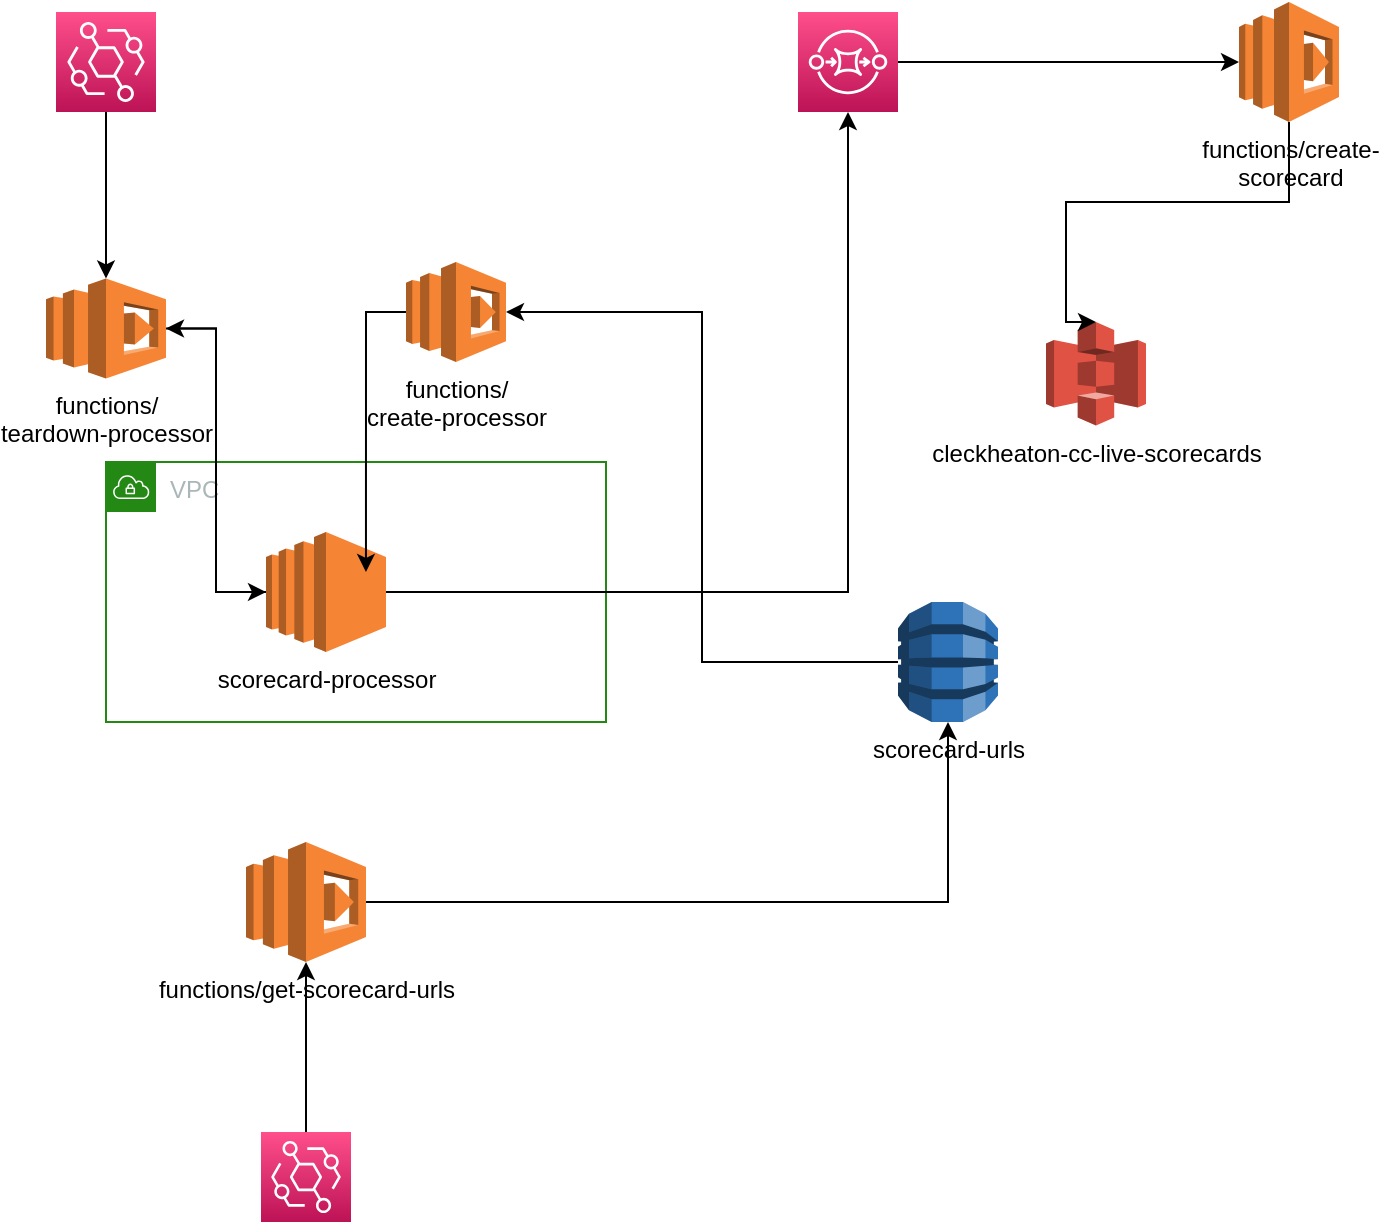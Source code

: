 <mxfile version="18.1.2" type="device"><diagram id="Cya9drI5b6cl2oPZbhcg" name="Page-1"><mxGraphModel dx="1964" dy="646" grid="1" gridSize="10" guides="1" tooltips="1" connect="1" arrows="1" fold="1" page="1" pageScale="1" pageWidth="827" pageHeight="1169" math="0" shadow="0"><root><mxCell id="0"/><mxCell id="1" parent="0"/><mxCell id="97xbzAzPyCtXZvHp5gCU-1" value="VPC" style="points=[[0,0],[0.25,0],[0.5,0],[0.75,0],[1,0],[1,0.25],[1,0.5],[1,0.75],[1,1],[0.75,1],[0.5,1],[0.25,1],[0,1],[0,0.75],[0,0.5],[0,0.25]];outlineConnect=0;gradientColor=none;html=1;whiteSpace=wrap;fontSize=12;fontStyle=0;container=1;pointerEvents=0;collapsible=0;recursiveResize=0;shape=mxgraph.aws4.group;grIcon=mxgraph.aws4.group_vpc;strokeColor=#248814;fillColor=none;verticalAlign=top;align=left;spacingLeft=30;fontColor=#AAB7B8;dashed=0;" parent="1" vertex="1"><mxGeometry x="40" y="250" width="250" height="130" as="geometry"/></mxCell><mxCell id="97xbzAzPyCtXZvHp5gCU-5" value="scorecard-processor" style="outlineConnect=0;dashed=0;verticalLabelPosition=bottom;verticalAlign=top;align=center;html=1;shape=mxgraph.aws3.ec2;fillColor=#F58534;gradientColor=none;" parent="97xbzAzPyCtXZvHp5gCU-1" vertex="1"><mxGeometry x="80" y="35" width="60" height="60" as="geometry"/></mxCell><mxCell id="97xbzAzPyCtXZvHp5gCU-2" value="cleckheaton-cc-live-scorecards" style="outlineConnect=0;dashed=0;verticalLabelPosition=bottom;verticalAlign=top;align=center;html=1;shape=mxgraph.aws3.s3;fillColor=#E05243;gradientColor=none;" parent="1" vertex="1"><mxGeometry x="510" y="180" width="50" height="51.75" as="geometry"/></mxCell><mxCell id="97xbzAzPyCtXZvHp5gCU-26" style="edgeStyle=orthogonalEdgeStyle;rounded=0;orthogonalLoop=1;jettySize=auto;html=1;exitX=1;exitY=0.5;exitDx=0;exitDy=0;exitPerimeter=0;" parent="1" source="hDIabCIfcpIIaTRpqJmh-1" target="97xbzAzPyCtXZvHp5gCU-7" edge="1"><mxGeometry relative="1" as="geometry"><mxPoint x="450" y="50" as="sourcePoint"/></mxGeometry></mxCell><mxCell id="vE-J1RDZc7do711NWnYM-3" style="edgeStyle=orthogonalEdgeStyle;rounded=0;orthogonalLoop=1;jettySize=auto;html=1;entryX=1;entryY=0.5;entryDx=0;entryDy=0;entryPerimeter=0;" parent="1" source="97xbzAzPyCtXZvHp5gCU-4" target="97xbzAzPyCtXZvHp5gCU-13" edge="1"><mxGeometry relative="1" as="geometry"/></mxCell><mxCell id="97xbzAzPyCtXZvHp5gCU-4" value="scorecard-urls&lt;br&gt;" style="outlineConnect=0;dashed=0;verticalLabelPosition=bottom;verticalAlign=top;align=center;html=1;shape=mxgraph.aws3.dynamo_db;fillColor=#2E73B8;gradientColor=none;" parent="1" vertex="1"><mxGeometry x="436" y="320" width="50" height="60" as="geometry"/></mxCell><mxCell id="97xbzAzPyCtXZvHp5gCU-14" style="edgeStyle=orthogonalEdgeStyle;rounded=0;orthogonalLoop=1;jettySize=auto;html=1;entryX=0.5;entryY=1;entryDx=0;entryDy=0;entryPerimeter=0;" parent="1" source="97xbzAzPyCtXZvHp5gCU-6" target="97xbzAzPyCtXZvHp5gCU-4" edge="1"><mxGeometry relative="1" as="geometry"/></mxCell><mxCell id="97xbzAzPyCtXZvHp5gCU-6" value="functions/get-scorecard-urls" style="outlineConnect=0;dashed=0;verticalLabelPosition=bottom;verticalAlign=top;align=center;html=1;shape=mxgraph.aws3.lambda;fillColor=#F58534;gradientColor=none;" parent="1" vertex="1"><mxGeometry x="110" y="440" width="60" height="60" as="geometry"/></mxCell><mxCell id="97xbzAzPyCtXZvHp5gCU-28" style="edgeStyle=orthogonalEdgeStyle;rounded=0;orthogonalLoop=1;jettySize=auto;html=1;entryX=0.5;entryY=0;entryDx=0;entryDy=0;entryPerimeter=0;" parent="1" source="97xbzAzPyCtXZvHp5gCU-7" target="97xbzAzPyCtXZvHp5gCU-2" edge="1"><mxGeometry relative="1" as="geometry"><Array as="points"><mxPoint x="632" y="120"/><mxPoint x="520" y="120"/><mxPoint x="520" y="180"/></Array></mxGeometry></mxCell><mxCell id="97xbzAzPyCtXZvHp5gCU-7" value="functions/create-&lt;br&gt;scorecard" style="outlineConnect=0;dashed=0;verticalLabelPosition=bottom;verticalAlign=top;align=center;html=1;shape=mxgraph.aws3.lambda;fillColor=#F58534;gradientColor=none;" parent="1" vertex="1"><mxGeometry x="606.5" y="20" width="50" height="60" as="geometry"/></mxCell><mxCell id="97xbzAzPyCtXZvHp5gCU-21" style="edgeStyle=orthogonalEdgeStyle;rounded=0;orthogonalLoop=1;jettySize=auto;html=1;" parent="1" source="97xbzAzPyCtXZvHp5gCU-5" target="hDIabCIfcpIIaTRpqJmh-1" edge="1"><mxGeometry relative="1" as="geometry"><mxPoint x="400" y="100" as="targetPoint"/></mxGeometry></mxCell><mxCell id="97xbzAzPyCtXZvHp5gCU-23" style="edgeStyle=orthogonalEdgeStyle;rounded=0;orthogonalLoop=1;jettySize=auto;html=1;" parent="1" source="97xbzAzPyCtXZvHp5gCU-22" target="97xbzAzPyCtXZvHp5gCU-6" edge="1"><mxGeometry relative="1" as="geometry"/></mxCell><mxCell id="97xbzAzPyCtXZvHp5gCU-22" value="" style="sketch=0;points=[[0,0,0],[0.25,0,0],[0.5,0,0],[0.75,0,0],[1,0,0],[0,1,0],[0.25,1,0],[0.5,1,0],[0.75,1,0],[1,1,0],[0,0.25,0],[0,0.5,0],[0,0.75,0],[1,0.25,0],[1,0.5,0],[1,0.75,0]];outlineConnect=0;fontColor=#232F3E;gradientColor=#FF4F8B;gradientDirection=north;fillColor=#BC1356;strokeColor=#ffffff;dashed=0;verticalLabelPosition=bottom;verticalAlign=top;align=center;html=1;fontSize=12;fontStyle=0;aspect=fixed;shape=mxgraph.aws4.resourceIcon;resIcon=mxgraph.aws4.eventbridge;" parent="1" vertex="1"><mxGeometry x="117.5" y="585" width="45" height="45" as="geometry"/></mxCell><mxCell id="97xbzAzPyCtXZvHp5gCU-10" value="functions/&lt;br&gt;teardown-processor" style="outlineConnect=0;dashed=0;verticalLabelPosition=bottom;verticalAlign=top;align=center;html=1;shape=mxgraph.aws3.lambda;fillColor=#F58534;gradientColor=none;" parent="1" vertex="1"><mxGeometry x="10" y="158.25" width="60" height="50" as="geometry"/></mxCell><mxCell id="vE-J1RDZc7do711NWnYM-4" style="edgeStyle=orthogonalEdgeStyle;rounded=0;orthogonalLoop=1;jettySize=auto;html=1;entryX=1;entryY=0.5;entryDx=0;entryDy=0;entryPerimeter=0;" parent="1" source="97xbzAzPyCtXZvHp5gCU-5" target="97xbzAzPyCtXZvHp5gCU-10" edge="1"><mxGeometry relative="1" as="geometry"/></mxCell><mxCell id="vE-J1RDZc7do711NWnYM-5" style="edgeStyle=orthogonalEdgeStyle;rounded=0;orthogonalLoop=1;jettySize=auto;html=1;entryX=0;entryY=0.5;entryDx=0;entryDy=0;entryPerimeter=0;" parent="1" source="97xbzAzPyCtXZvHp5gCU-10" target="97xbzAzPyCtXZvHp5gCU-5" edge="1"><mxGeometry relative="1" as="geometry"/></mxCell><mxCell id="97xbzAzPyCtXZvHp5gCU-13" value="functions/&lt;br&gt;create-processor" style="outlineConnect=0;dashed=0;verticalLabelPosition=bottom;verticalAlign=top;align=center;html=1;shape=mxgraph.aws3.lambda;fillColor=#F58534;gradientColor=none;" parent="1" vertex="1"><mxGeometry x="190" y="150" width="50" height="50" as="geometry"/></mxCell><mxCell id="vE-J1RDZc7do711NWnYM-2" style="edgeStyle=orthogonalEdgeStyle;rounded=0;orthogonalLoop=1;jettySize=auto;html=1;entryX=0.833;entryY=0.333;entryDx=0;entryDy=0;entryPerimeter=0;" parent="1" source="97xbzAzPyCtXZvHp5gCU-13" target="97xbzAzPyCtXZvHp5gCU-5" edge="1"><mxGeometry relative="1" as="geometry"/></mxCell><mxCell id="hDIabCIfcpIIaTRpqJmh-1" value="" style="sketch=0;points=[[0,0,0],[0.25,0,0],[0.5,0,0],[0.75,0,0],[1,0,0],[0,1,0],[0.25,1,0],[0.5,1,0],[0.75,1,0],[1,1,0],[0,0.25,0],[0,0.5,0],[0,0.75,0],[1,0.25,0],[1,0.5,0],[1,0.75,0]];outlineConnect=0;fontColor=#232F3E;gradientColor=#FF4F8B;gradientDirection=north;fillColor=#BC1356;strokeColor=#ffffff;dashed=0;verticalLabelPosition=bottom;verticalAlign=top;align=center;html=1;fontSize=12;fontStyle=0;aspect=fixed;shape=mxgraph.aws4.resourceIcon;resIcon=mxgraph.aws4.sqs;" vertex="1" parent="1"><mxGeometry x="386" y="25" width="50" height="50" as="geometry"/></mxCell><mxCell id="hDIabCIfcpIIaTRpqJmh-4" value="" style="edgeStyle=orthogonalEdgeStyle;rounded=0;orthogonalLoop=1;jettySize=auto;html=1;" edge="1" parent="1" source="hDIabCIfcpIIaTRpqJmh-2" target="97xbzAzPyCtXZvHp5gCU-10"><mxGeometry relative="1" as="geometry"/></mxCell><mxCell id="hDIabCIfcpIIaTRpqJmh-2" value="" style="sketch=0;points=[[0,0,0],[0.25,0,0],[0.5,0,0],[0.75,0,0],[1,0,0],[0,1,0],[0.25,1,0],[0.5,1,0],[0.75,1,0],[1,1,0],[0,0.25,0],[0,0.5,0],[0,0.75,0],[1,0.25,0],[1,0.5,0],[1,0.75,0]];outlineConnect=0;fontColor=#232F3E;gradientColor=#FF4F8B;gradientDirection=north;fillColor=#BC1356;strokeColor=#ffffff;dashed=0;verticalLabelPosition=bottom;verticalAlign=top;align=center;html=1;fontSize=12;fontStyle=0;aspect=fixed;shape=mxgraph.aws4.resourceIcon;resIcon=mxgraph.aws4.eventbridge;" vertex="1" parent="1"><mxGeometry x="15" y="25" width="50" height="50" as="geometry"/></mxCell></root></mxGraphModel></diagram></mxfile>